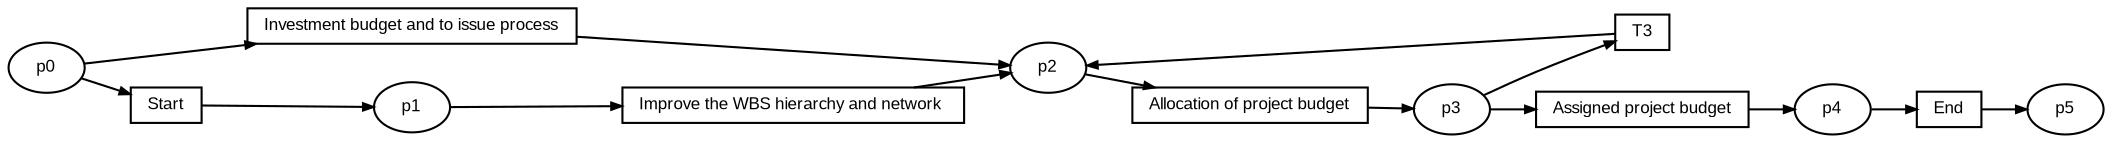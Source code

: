 digraph G {ranksep=".3"; fontsize="8"; remincross=true; margin="0.0,0.0"; fontname="Arial";rankdir="LR"; 
edge [arrowsize="0.5"];
node [height=".2",width=".2",fontname="Arial",fontsize="8"];
t0 [shape="box",label="Investment budget and to issue process"];
t1 [shape="box",label="End"];
t2 [shape="box",label="Assigned project budget"];
t3 [shape="box",label="T3"];
t4 [shape="box",label="Allocation of project budget"];
t5 [shape="box",label="Improve the WBS hierarchy and network "];
t6 [shape="box",label="Start"];
p0 [shape="oval",label="p5"];
p1 [shape="oval",label="p4"];
p2 [shape="oval",label="p3"];
p3 [shape="oval",label="p2"];
p4 [shape="oval",label="p1"];
p5 [shape="oval",label="p0"];
t0 -> p3[label=""];
p5 -> t6[label=""];
p3 -> t4[label=""];
p1 -> t1[label=""];
t4 -> p2[label=""];
p5 -> t0[label=""];
p2 -> t3[label=""];
t2 -> p1[label=""];
t1 -> p0[label=""];
t6 -> p4[label=""];
p4 -> t5[label=""];
p2 -> t2[label=""];
t5 -> p3[label=""];
t3 -> p3[label=""];
}
